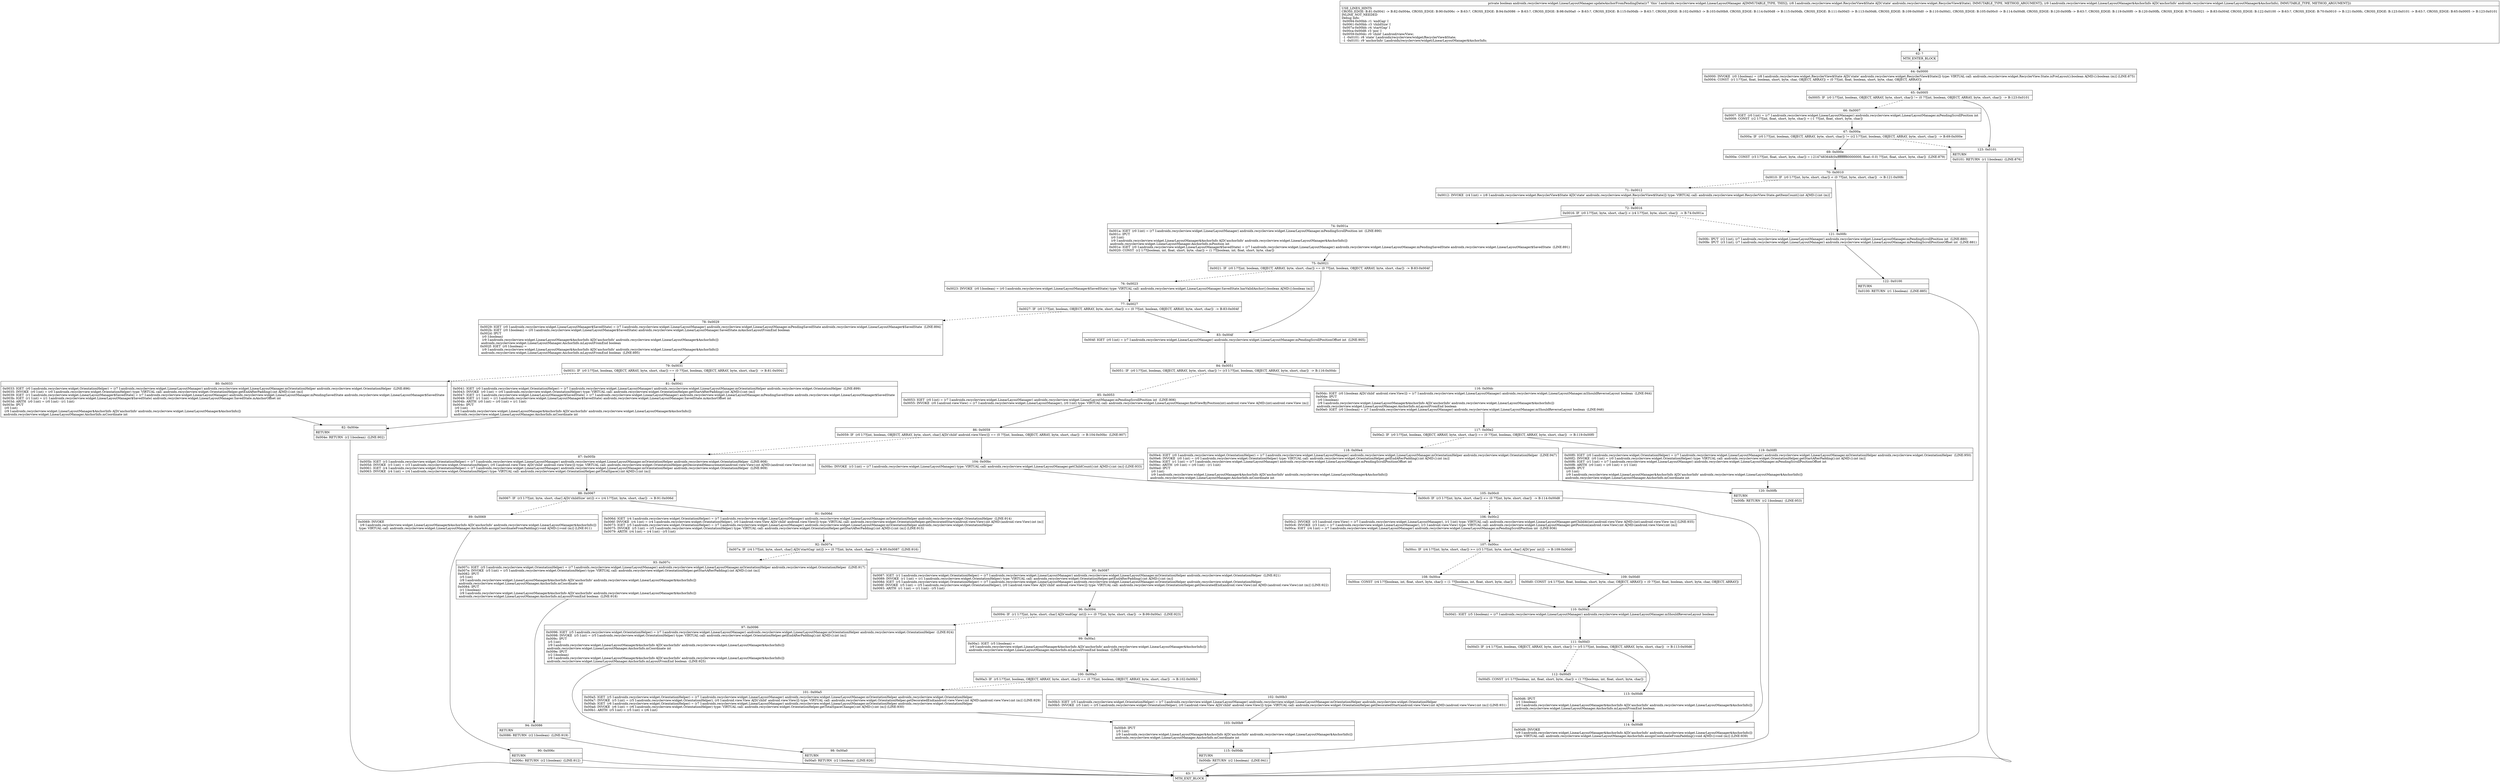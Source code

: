 digraph "CFG forandroidx.recyclerview.widget.LinearLayoutManager.updateAnchorFromPendingData(Landroidx\/recyclerview\/widget\/RecyclerView$State;Landroidx\/recyclerview\/widget\/LinearLayoutManager$AnchorInfo;)Z" {
Node_62 [shape=record,label="{62\:\ ?|MTH_ENTER_BLOCK\l}"];
Node_64 [shape=record,label="{64\:\ 0x0000|0x0000: INVOKE  (r0 I:boolean) = (r8 I:androidx.recyclerview.widget.RecyclerView$State A[D('state' androidx.recyclerview.widget.RecyclerView$State)]) type: VIRTUAL call: androidx.recyclerview.widget.RecyclerView.State.isPreLayout():boolean A[MD:():boolean (m)] (LINE:875)\l0x0004: CONST  (r1 I:??[int, float, boolean, short, byte, char, OBJECT, ARRAY]) = (0 ??[int, float, boolean, short, byte, char, OBJECT, ARRAY]) \l}"];
Node_65 [shape=record,label="{65\:\ 0x0005|0x0005: IF  (r0 I:??[int, boolean, OBJECT, ARRAY, byte, short, char]) != (0 ??[int, boolean, OBJECT, ARRAY, byte, short, char])  \-\> B:123:0x0101 \l}"];
Node_66 [shape=record,label="{66\:\ 0x0007|0x0007: IGET  (r0 I:int) = (r7 I:androidx.recyclerview.widget.LinearLayoutManager) androidx.recyclerview.widget.LinearLayoutManager.mPendingScrollPosition int \l0x0009: CONST  (r2 I:??[int, float, short, byte, char]) = (\-1 ??[int, float, short, byte, char]) \l}"];
Node_67 [shape=record,label="{67\:\ 0x000a|0x000a: IF  (r0 I:??[int, boolean, OBJECT, ARRAY, byte, short, char]) != (r2 I:??[int, boolean, OBJECT, ARRAY, byte, short, char])  \-\> B:69:0x000e \l}"];
Node_69 [shape=record,label="{69\:\ 0x000e|0x000e: CONST  (r3 I:??[int, float, short, byte, char]) = (\-2147483648(0xffffffff80000000, float:\-0.0) ??[int, float, short, byte, char])  (LINE:879)\l}"];
Node_70 [shape=record,label="{70\:\ 0x0010|0x0010: IF  (r0 I:??[int, byte, short, char]) \< (0 ??[int, byte, short, char])  \-\> B:121:0x00fc \l}"];
Node_71 [shape=record,label="{71\:\ 0x0012|0x0012: INVOKE  (r4 I:int) = (r8 I:androidx.recyclerview.widget.RecyclerView$State A[D('state' androidx.recyclerview.widget.RecyclerView$State)]) type: VIRTUAL call: androidx.recyclerview.widget.RecyclerView.State.getItemCount():int A[MD:():int (m)]\l}"];
Node_72 [shape=record,label="{72\:\ 0x0016|0x0016: IF  (r0 I:??[int, byte, short, char]) \< (r4 I:??[int, byte, short, char])  \-\> B:74:0x001a \l}"];
Node_74 [shape=record,label="{74\:\ 0x001a|0x001a: IGET  (r0 I:int) = (r7 I:androidx.recyclerview.widget.LinearLayoutManager) androidx.recyclerview.widget.LinearLayoutManager.mPendingScrollPosition int  (LINE:890)\l0x001c: IPUT  \l  (r0 I:int)\l  (r9 I:androidx.recyclerview.widget.LinearLayoutManager$AnchorInfo A[D('anchorInfo' androidx.recyclerview.widget.LinearLayoutManager$AnchorInfo)])\l androidx.recyclerview.widget.LinearLayoutManager.AnchorInfo.mPosition int \l0x001e: IGET  (r0 I:androidx.recyclerview.widget.LinearLayoutManager$SavedState) = (r7 I:androidx.recyclerview.widget.LinearLayoutManager) androidx.recyclerview.widget.LinearLayoutManager.mPendingSavedState androidx.recyclerview.widget.LinearLayoutManager$SavedState  (LINE:891)\l0x0020: CONST  (r2 I:??[boolean, int, float, short, byte, char]) = (1 ??[boolean, int, float, short, byte, char]) \l}"];
Node_75 [shape=record,label="{75\:\ 0x0021|0x0021: IF  (r0 I:??[int, boolean, OBJECT, ARRAY, byte, short, char]) == (0 ??[int, boolean, OBJECT, ARRAY, byte, short, char])  \-\> B:83:0x004f \l}"];
Node_76 [shape=record,label="{76\:\ 0x0023|0x0023: INVOKE  (r0 I:boolean) = (r0 I:androidx.recyclerview.widget.LinearLayoutManager$SavedState) type: VIRTUAL call: androidx.recyclerview.widget.LinearLayoutManager.SavedState.hasValidAnchor():boolean A[MD:():boolean (m)]\l}"];
Node_77 [shape=record,label="{77\:\ 0x0027|0x0027: IF  (r0 I:??[int, boolean, OBJECT, ARRAY, byte, short, char]) == (0 ??[int, boolean, OBJECT, ARRAY, byte, short, char])  \-\> B:83:0x004f \l}"];
Node_78 [shape=record,label="{78\:\ 0x0029|0x0029: IGET  (r0 I:androidx.recyclerview.widget.LinearLayoutManager$SavedState) = (r7 I:androidx.recyclerview.widget.LinearLayoutManager) androidx.recyclerview.widget.LinearLayoutManager.mPendingSavedState androidx.recyclerview.widget.LinearLayoutManager$SavedState  (LINE:894)\l0x002b: IGET  (r0 I:boolean) = (r0 I:androidx.recyclerview.widget.LinearLayoutManager$SavedState) androidx.recyclerview.widget.LinearLayoutManager.SavedState.mAnchorLayoutFromEnd boolean \l0x002d: IPUT  \l  (r0 I:boolean)\l  (r9 I:androidx.recyclerview.widget.LinearLayoutManager$AnchorInfo A[D('anchorInfo' androidx.recyclerview.widget.LinearLayoutManager$AnchorInfo)])\l androidx.recyclerview.widget.LinearLayoutManager.AnchorInfo.mLayoutFromEnd boolean \l0x002f: IGET  (r0 I:boolean) = \l  (r9 I:androidx.recyclerview.widget.LinearLayoutManager$AnchorInfo A[D('anchorInfo' androidx.recyclerview.widget.LinearLayoutManager$AnchorInfo)])\l androidx.recyclerview.widget.LinearLayoutManager.AnchorInfo.mLayoutFromEnd boolean  (LINE:895)\l}"];
Node_79 [shape=record,label="{79\:\ 0x0031|0x0031: IF  (r0 I:??[int, boolean, OBJECT, ARRAY, byte, short, char]) == (0 ??[int, boolean, OBJECT, ARRAY, byte, short, char])  \-\> B:81:0x0041 \l}"];
Node_80 [shape=record,label="{80\:\ 0x0033|0x0033: IGET  (r0 I:androidx.recyclerview.widget.OrientationHelper) = (r7 I:androidx.recyclerview.widget.LinearLayoutManager) androidx.recyclerview.widget.LinearLayoutManager.mOrientationHelper androidx.recyclerview.widget.OrientationHelper  (LINE:896)\l0x0035: INVOKE  (r0 I:int) = (r0 I:androidx.recyclerview.widget.OrientationHelper) type: VIRTUAL call: androidx.recyclerview.widget.OrientationHelper.getEndAfterPadding():int A[MD:():int (m)]\l0x0039: IGET  (r1 I:androidx.recyclerview.widget.LinearLayoutManager$SavedState) = (r7 I:androidx.recyclerview.widget.LinearLayoutManager) androidx.recyclerview.widget.LinearLayoutManager.mPendingSavedState androidx.recyclerview.widget.LinearLayoutManager$SavedState \l0x003b: IGET  (r1 I:int) = (r1 I:androidx.recyclerview.widget.LinearLayoutManager$SavedState) androidx.recyclerview.widget.LinearLayoutManager.SavedState.mAnchorOffset int \l0x003d: ARITH  (r0 I:int) = (r0 I:int) \- (r1 I:int) \l0x003e: IPUT  \l  (r0 I:int)\l  (r9 I:androidx.recyclerview.widget.LinearLayoutManager$AnchorInfo A[D('anchorInfo' androidx.recyclerview.widget.LinearLayoutManager$AnchorInfo)])\l androidx.recyclerview.widget.LinearLayoutManager.AnchorInfo.mCoordinate int \l}"];
Node_82 [shape=record,label="{82\:\ 0x004e|RETURN\l|0x004e: RETURN  (r2 I:boolean)  (LINE:902)\l}"];
Node_63 [shape=record,label="{63\:\ ?|MTH_EXIT_BLOCK\l}"];
Node_81 [shape=record,label="{81\:\ 0x0041|0x0041: IGET  (r0 I:androidx.recyclerview.widget.OrientationHelper) = (r7 I:androidx.recyclerview.widget.LinearLayoutManager) androidx.recyclerview.widget.LinearLayoutManager.mOrientationHelper androidx.recyclerview.widget.OrientationHelper  (LINE:899)\l0x0043: INVOKE  (r0 I:int) = (r0 I:androidx.recyclerview.widget.OrientationHelper) type: VIRTUAL call: androidx.recyclerview.widget.OrientationHelper.getStartAfterPadding():int A[MD:():int (m)]\l0x0047: IGET  (r1 I:androidx.recyclerview.widget.LinearLayoutManager$SavedState) = (r7 I:androidx.recyclerview.widget.LinearLayoutManager) androidx.recyclerview.widget.LinearLayoutManager.mPendingSavedState androidx.recyclerview.widget.LinearLayoutManager$SavedState \l0x0049: IGET  (r1 I:int) = (r1 I:androidx.recyclerview.widget.LinearLayoutManager$SavedState) androidx.recyclerview.widget.LinearLayoutManager.SavedState.mAnchorOffset int \l0x004b: ARITH  (r0 I:int) = (r0 I:int) + (r1 I:int) \l0x004c: IPUT  \l  (r0 I:int)\l  (r9 I:androidx.recyclerview.widget.LinearLayoutManager$AnchorInfo A[D('anchorInfo' androidx.recyclerview.widget.LinearLayoutManager$AnchorInfo)])\l androidx.recyclerview.widget.LinearLayoutManager.AnchorInfo.mCoordinate int \l}"];
Node_83 [shape=record,label="{83\:\ 0x004f|0x004f: IGET  (r0 I:int) = (r7 I:androidx.recyclerview.widget.LinearLayoutManager) androidx.recyclerview.widget.LinearLayoutManager.mPendingScrollPositionOffset int  (LINE:905)\l}"];
Node_84 [shape=record,label="{84\:\ 0x0051|0x0051: IF  (r0 I:??[int, boolean, OBJECT, ARRAY, byte, short, char]) != (r3 I:??[int, boolean, OBJECT, ARRAY, byte, short, char])  \-\> B:116:0x00dc \l}"];
Node_85 [shape=record,label="{85\:\ 0x0053|0x0053: IGET  (r0 I:int) = (r7 I:androidx.recyclerview.widget.LinearLayoutManager) androidx.recyclerview.widget.LinearLayoutManager.mPendingScrollPosition int  (LINE:906)\l0x0055: INVOKE  (r0 I:android.view.View) = (r7 I:androidx.recyclerview.widget.LinearLayoutManager), (r0 I:int) type: VIRTUAL call: androidx.recyclerview.widget.LinearLayoutManager.findViewByPosition(int):android.view.View A[MD:(int):android.view.View (m)]\l}"];
Node_86 [shape=record,label="{86\:\ 0x0059|0x0059: IF  (r0 I:??[int, boolean, OBJECT, ARRAY, byte, short, char] A[D('child' android.view.View)]) == (0 ??[int, boolean, OBJECT, ARRAY, byte, short, char])  \-\> B:104:0x00bc  (LINE:907)\l}"];
Node_87 [shape=record,label="{87\:\ 0x005b|0x005b: IGET  (r3 I:androidx.recyclerview.widget.OrientationHelper) = (r7 I:androidx.recyclerview.widget.LinearLayoutManager) androidx.recyclerview.widget.LinearLayoutManager.mOrientationHelper androidx.recyclerview.widget.OrientationHelper  (LINE:908)\l0x005d: INVOKE  (r3 I:int) = (r3 I:androidx.recyclerview.widget.OrientationHelper), (r0 I:android.view.View A[D('child' android.view.View)]) type: VIRTUAL call: androidx.recyclerview.widget.OrientationHelper.getDecoratedMeasurement(android.view.View):int A[MD:(android.view.View):int (m)]\l0x0061: IGET  (r4 I:androidx.recyclerview.widget.OrientationHelper) = (r7 I:androidx.recyclerview.widget.LinearLayoutManager) androidx.recyclerview.widget.LinearLayoutManager.mOrientationHelper androidx.recyclerview.widget.OrientationHelper  (LINE:909)\l0x0063: INVOKE  (r4 I:int) = (r4 I:androidx.recyclerview.widget.OrientationHelper) type: VIRTUAL call: androidx.recyclerview.widget.OrientationHelper.getTotalSpace():int A[MD:():int (m)]\l}"];
Node_88 [shape=record,label="{88\:\ 0x0067|0x0067: IF  (r3 I:??[int, byte, short, char] A[D('childSize' int)]) \<= (r4 I:??[int, byte, short, char])  \-\> B:91:0x006d \l}"];
Node_89 [shape=record,label="{89\:\ 0x0069|0x0069: INVOKE  \l  (r9 I:androidx.recyclerview.widget.LinearLayoutManager$AnchorInfo A[D('anchorInfo' androidx.recyclerview.widget.LinearLayoutManager$AnchorInfo)])\l type: VIRTUAL call: androidx.recyclerview.widget.LinearLayoutManager.AnchorInfo.assignCoordinateFromPadding():void A[MD:():void (m)] (LINE:911)\l}"];
Node_90 [shape=record,label="{90\:\ 0x006c|RETURN\l|0x006c: RETURN  (r2 I:boolean)  (LINE:912)\l}"];
Node_91 [shape=record,label="{91\:\ 0x006d|0x006d: IGET  (r4 I:androidx.recyclerview.widget.OrientationHelper) = (r7 I:androidx.recyclerview.widget.LinearLayoutManager) androidx.recyclerview.widget.LinearLayoutManager.mOrientationHelper androidx.recyclerview.widget.OrientationHelper  (LINE:914)\l0x006f: INVOKE  (r4 I:int) = (r4 I:androidx.recyclerview.widget.OrientationHelper), (r0 I:android.view.View A[D('child' android.view.View)]) type: VIRTUAL call: androidx.recyclerview.widget.OrientationHelper.getDecoratedStart(android.view.View):int A[MD:(android.view.View):int (m)]\l0x0073: IGET  (r5 I:androidx.recyclerview.widget.OrientationHelper) = (r7 I:androidx.recyclerview.widget.LinearLayoutManager) androidx.recyclerview.widget.LinearLayoutManager.mOrientationHelper androidx.recyclerview.widget.OrientationHelper \l0x0075: INVOKE  (r5 I:int) = (r5 I:androidx.recyclerview.widget.OrientationHelper) type: VIRTUAL call: androidx.recyclerview.widget.OrientationHelper.getStartAfterPadding():int A[MD:():int (m)] (LINE:915)\l0x0079: ARITH  (r4 I:int) = (r4 I:int) \- (r5 I:int) \l}"];
Node_92 [shape=record,label="{92\:\ 0x007a|0x007a: IF  (r4 I:??[int, byte, short, char] A[D('startGap' int)]) \>= (0 ??[int, byte, short, char])  \-\> B:95:0x0087  (LINE:916)\l}"];
Node_93 [shape=record,label="{93\:\ 0x007c|0x007c: IGET  (r5 I:androidx.recyclerview.widget.OrientationHelper) = (r7 I:androidx.recyclerview.widget.LinearLayoutManager) androidx.recyclerview.widget.LinearLayoutManager.mOrientationHelper androidx.recyclerview.widget.OrientationHelper  (LINE:917)\l0x007e: INVOKE  (r5 I:int) = (r5 I:androidx.recyclerview.widget.OrientationHelper) type: VIRTUAL call: androidx.recyclerview.widget.OrientationHelper.getStartAfterPadding():int A[MD:():int (m)]\l0x0082: IPUT  \l  (r5 I:int)\l  (r9 I:androidx.recyclerview.widget.LinearLayoutManager$AnchorInfo A[D('anchorInfo' androidx.recyclerview.widget.LinearLayoutManager$AnchorInfo)])\l androidx.recyclerview.widget.LinearLayoutManager.AnchorInfo.mCoordinate int \l0x0084: IPUT  \l  (r1 I:boolean)\l  (r9 I:androidx.recyclerview.widget.LinearLayoutManager$AnchorInfo A[D('anchorInfo' androidx.recyclerview.widget.LinearLayoutManager$AnchorInfo)])\l androidx.recyclerview.widget.LinearLayoutManager.AnchorInfo.mLayoutFromEnd boolean  (LINE:918)\l}"];
Node_94 [shape=record,label="{94\:\ 0x0086|RETURN\l|0x0086: RETURN  (r2 I:boolean)  (LINE:919)\l}"];
Node_95 [shape=record,label="{95\:\ 0x0087|0x0087: IGET  (r1 I:androidx.recyclerview.widget.OrientationHelper) = (r7 I:androidx.recyclerview.widget.LinearLayoutManager) androidx.recyclerview.widget.LinearLayoutManager.mOrientationHelper androidx.recyclerview.widget.OrientationHelper  (LINE:921)\l0x0089: INVOKE  (r1 I:int) = (r1 I:androidx.recyclerview.widget.OrientationHelper) type: VIRTUAL call: androidx.recyclerview.widget.OrientationHelper.getEndAfterPadding():int A[MD:():int (m)]\l0x008d: IGET  (r5 I:androidx.recyclerview.widget.OrientationHelper) = (r7 I:androidx.recyclerview.widget.LinearLayoutManager) androidx.recyclerview.widget.LinearLayoutManager.mOrientationHelper androidx.recyclerview.widget.OrientationHelper \l0x008f: INVOKE  (r5 I:int) = (r5 I:androidx.recyclerview.widget.OrientationHelper), (r0 I:android.view.View A[D('child' android.view.View)]) type: VIRTUAL call: androidx.recyclerview.widget.OrientationHelper.getDecoratedEnd(android.view.View):int A[MD:(android.view.View):int (m)] (LINE:922)\l0x0093: ARITH  (r1 I:int) = (r1 I:int) \- (r5 I:int) \l}"];
Node_96 [shape=record,label="{96\:\ 0x0094|0x0094: IF  (r1 I:??[int, byte, short, char] A[D('endGap' int)]) \>= (0 ??[int, byte, short, char])  \-\> B:99:0x00a1  (LINE:923)\l}"];
Node_97 [shape=record,label="{97\:\ 0x0096|0x0096: IGET  (r5 I:androidx.recyclerview.widget.OrientationHelper) = (r7 I:androidx.recyclerview.widget.LinearLayoutManager) androidx.recyclerview.widget.LinearLayoutManager.mOrientationHelper androidx.recyclerview.widget.OrientationHelper  (LINE:924)\l0x0098: INVOKE  (r5 I:int) = (r5 I:androidx.recyclerview.widget.OrientationHelper) type: VIRTUAL call: androidx.recyclerview.widget.OrientationHelper.getEndAfterPadding():int A[MD:():int (m)]\l0x009c: IPUT  \l  (r5 I:int)\l  (r9 I:androidx.recyclerview.widget.LinearLayoutManager$AnchorInfo A[D('anchorInfo' androidx.recyclerview.widget.LinearLayoutManager$AnchorInfo)])\l androidx.recyclerview.widget.LinearLayoutManager.AnchorInfo.mCoordinate int \l0x009e: IPUT  \l  (r2 I:boolean)\l  (r9 I:androidx.recyclerview.widget.LinearLayoutManager$AnchorInfo A[D('anchorInfo' androidx.recyclerview.widget.LinearLayoutManager$AnchorInfo)])\l androidx.recyclerview.widget.LinearLayoutManager.AnchorInfo.mLayoutFromEnd boolean  (LINE:925)\l}"];
Node_98 [shape=record,label="{98\:\ 0x00a0|RETURN\l|0x00a0: RETURN  (r2 I:boolean)  (LINE:926)\l}"];
Node_99 [shape=record,label="{99\:\ 0x00a1|0x00a1: IGET  (r5 I:boolean) = \l  (r9 I:androidx.recyclerview.widget.LinearLayoutManager$AnchorInfo A[D('anchorInfo' androidx.recyclerview.widget.LinearLayoutManager$AnchorInfo)])\l androidx.recyclerview.widget.LinearLayoutManager.AnchorInfo.mLayoutFromEnd boolean  (LINE:928)\l}"];
Node_100 [shape=record,label="{100\:\ 0x00a3|0x00a3: IF  (r5 I:??[int, boolean, OBJECT, ARRAY, byte, short, char]) == (0 ??[int, boolean, OBJECT, ARRAY, byte, short, char])  \-\> B:102:0x00b3 \l}"];
Node_101 [shape=record,label="{101\:\ 0x00a5|0x00a5: IGET  (r5 I:androidx.recyclerview.widget.OrientationHelper) = (r7 I:androidx.recyclerview.widget.LinearLayoutManager) androidx.recyclerview.widget.LinearLayoutManager.mOrientationHelper androidx.recyclerview.widget.OrientationHelper \l0x00a7: INVOKE  (r5 I:int) = (r5 I:androidx.recyclerview.widget.OrientationHelper), (r0 I:android.view.View A[D('child' android.view.View)]) type: VIRTUAL call: androidx.recyclerview.widget.OrientationHelper.getDecoratedEnd(android.view.View):int A[MD:(android.view.View):int (m)] (LINE:929)\l0x00ab: IGET  (r6 I:androidx.recyclerview.widget.OrientationHelper) = (r7 I:androidx.recyclerview.widget.LinearLayoutManager) androidx.recyclerview.widget.LinearLayoutManager.mOrientationHelper androidx.recyclerview.widget.OrientationHelper \l0x00ad: INVOKE  (r6 I:int) = (r6 I:androidx.recyclerview.widget.OrientationHelper) type: VIRTUAL call: androidx.recyclerview.widget.OrientationHelper.getTotalSpaceChange():int A[MD:():int (m)] (LINE:930)\l0x00b1: ARITH  (r5 I:int) = (r5 I:int) + (r6 I:int) \l}"];
Node_103 [shape=record,label="{103\:\ 0x00b9|0x00b9: IPUT  \l  (r5 I:int)\l  (r9 I:androidx.recyclerview.widget.LinearLayoutManager$AnchorInfo A[D('anchorInfo' androidx.recyclerview.widget.LinearLayoutManager$AnchorInfo)])\l androidx.recyclerview.widget.LinearLayoutManager.AnchorInfo.mCoordinate int \l}"];
Node_115 [shape=record,label="{115\:\ 0x00db|RETURN\l|0x00db: RETURN  (r2 I:boolean)  (LINE:941)\l}"];
Node_102 [shape=record,label="{102\:\ 0x00b3|0x00b3: IGET  (r5 I:androidx.recyclerview.widget.OrientationHelper) = (r7 I:androidx.recyclerview.widget.LinearLayoutManager) androidx.recyclerview.widget.LinearLayoutManager.mOrientationHelper androidx.recyclerview.widget.OrientationHelper \l0x00b5: INVOKE  (r5 I:int) = (r5 I:androidx.recyclerview.widget.OrientationHelper), (r0 I:android.view.View A[D('child' android.view.View)]) type: VIRTUAL call: androidx.recyclerview.widget.OrientationHelper.getDecoratedStart(android.view.View):int A[MD:(android.view.View):int (m)] (LINE:931)\l}"];
Node_104 [shape=record,label="{104\:\ 0x00bc|0x00bc: INVOKE  (r3 I:int) = (r7 I:androidx.recyclerview.widget.LinearLayoutManager) type: VIRTUAL call: androidx.recyclerview.widget.LinearLayoutManager.getChildCount():int A[MD:():int (m)] (LINE:933)\l}"];
Node_105 [shape=record,label="{105\:\ 0x00c0|0x00c0: IF  (r3 I:??[int, byte, short, char]) \<= (0 ??[int, byte, short, char])  \-\> B:114:0x00d8 \l}"];
Node_106 [shape=record,label="{106\:\ 0x00c2|0x00c2: INVOKE  (r3 I:android.view.View) = (r7 I:androidx.recyclerview.widget.LinearLayoutManager), (r1 I:int) type: VIRTUAL call: androidx.recyclerview.widget.LinearLayoutManager.getChildAt(int):android.view.View A[MD:(int):android.view.View (m)] (LINE:935)\l0x00c6: INVOKE  (r3 I:int) = (r7 I:androidx.recyclerview.widget.LinearLayoutManager), (r3 I:android.view.View) type: VIRTUAL call: androidx.recyclerview.widget.LinearLayoutManager.getPosition(android.view.View):int A[MD:(android.view.View):int (m)]\l0x00ca: IGET  (r4 I:int) = (r7 I:androidx.recyclerview.widget.LinearLayoutManager) androidx.recyclerview.widget.LinearLayoutManager.mPendingScrollPosition int  (LINE:936)\l}"];
Node_107 [shape=record,label="{107\:\ 0x00cc|0x00cc: IF  (r4 I:??[int, byte, short, char]) \>= (r3 I:??[int, byte, short, char] A[D('pos' int)])  \-\> B:109:0x00d0 \l}"];
Node_108 [shape=record,label="{108\:\ 0x00ce|0x00ce: CONST  (r4 I:??[boolean, int, float, short, byte, char]) = (1 ??[boolean, int, float, short, byte, char]) \l}"];
Node_110 [shape=record,label="{110\:\ 0x00d1|0x00d1: IGET  (r5 I:boolean) = (r7 I:androidx.recyclerview.widget.LinearLayoutManager) androidx.recyclerview.widget.LinearLayoutManager.mShouldReverseLayout boolean \l}"];
Node_111 [shape=record,label="{111\:\ 0x00d3|0x00d3: IF  (r4 I:??[int, boolean, OBJECT, ARRAY, byte, short, char]) != (r5 I:??[int, boolean, OBJECT, ARRAY, byte, short, char])  \-\> B:113:0x00d6 \l}"];
Node_112 [shape=record,label="{112\:\ 0x00d5|0x00d5: CONST  (r1 I:??[boolean, int, float, short, byte, char]) = (1 ??[boolean, int, float, short, byte, char]) \l}"];
Node_113 [shape=record,label="{113\:\ 0x00d6|0x00d6: IPUT  \l  (r1 I:boolean)\l  (r9 I:androidx.recyclerview.widget.LinearLayoutManager$AnchorInfo A[D('anchorInfo' androidx.recyclerview.widget.LinearLayoutManager$AnchorInfo)])\l androidx.recyclerview.widget.LinearLayoutManager.AnchorInfo.mLayoutFromEnd boolean \l}"];
Node_109 [shape=record,label="{109\:\ 0x00d0|0x00d0: CONST  (r4 I:??[int, float, boolean, short, byte, char, OBJECT, ARRAY]) = (0 ??[int, float, boolean, short, byte, char, OBJECT, ARRAY]) \l}"];
Node_114 [shape=record,label="{114\:\ 0x00d8|0x00d8: INVOKE  \l  (r9 I:androidx.recyclerview.widget.LinearLayoutManager$AnchorInfo A[D('anchorInfo' androidx.recyclerview.widget.LinearLayoutManager$AnchorInfo)])\l type: VIRTUAL call: androidx.recyclerview.widget.LinearLayoutManager.AnchorInfo.assignCoordinateFromPadding():void A[MD:():void (m)] (LINE:939)\l}"];
Node_116 [shape=record,label="{116\:\ 0x00dc|0x00dc: IGET  (r0 I:boolean A[D('child' android.view.View)]) = (r7 I:androidx.recyclerview.widget.LinearLayoutManager) androidx.recyclerview.widget.LinearLayoutManager.mShouldReverseLayout boolean  (LINE:944)\l0x00de: IPUT  \l  (r0 I:boolean)\l  (r9 I:androidx.recyclerview.widget.LinearLayoutManager$AnchorInfo A[D('anchorInfo' androidx.recyclerview.widget.LinearLayoutManager$AnchorInfo)])\l androidx.recyclerview.widget.LinearLayoutManager.AnchorInfo.mLayoutFromEnd boolean \l0x00e0: IGET  (r0 I:boolean) = (r7 I:androidx.recyclerview.widget.LinearLayoutManager) androidx.recyclerview.widget.LinearLayoutManager.mShouldReverseLayout boolean  (LINE:946)\l}"];
Node_117 [shape=record,label="{117\:\ 0x00e2|0x00e2: IF  (r0 I:??[int, boolean, OBJECT, ARRAY, byte, short, char]) == (0 ??[int, boolean, OBJECT, ARRAY, byte, short, char])  \-\> B:119:0x00f0 \l}"];
Node_118 [shape=record,label="{118\:\ 0x00e4|0x00e4: IGET  (r0 I:androidx.recyclerview.widget.OrientationHelper) = (r7 I:androidx.recyclerview.widget.LinearLayoutManager) androidx.recyclerview.widget.LinearLayoutManager.mOrientationHelper androidx.recyclerview.widget.OrientationHelper  (LINE:947)\l0x00e6: INVOKE  (r0 I:int) = (r0 I:androidx.recyclerview.widget.OrientationHelper) type: VIRTUAL call: androidx.recyclerview.widget.OrientationHelper.getEndAfterPadding():int A[MD:():int (m)]\l0x00ea: IGET  (r1 I:int) = (r7 I:androidx.recyclerview.widget.LinearLayoutManager) androidx.recyclerview.widget.LinearLayoutManager.mPendingScrollPositionOffset int \l0x00ec: ARITH  (r0 I:int) = (r0 I:int) \- (r1 I:int) \l0x00ed: IPUT  \l  (r0 I:int)\l  (r9 I:androidx.recyclerview.widget.LinearLayoutManager$AnchorInfo A[D('anchorInfo' androidx.recyclerview.widget.LinearLayoutManager$AnchorInfo)])\l androidx.recyclerview.widget.LinearLayoutManager.AnchorInfo.mCoordinate int \l}"];
Node_120 [shape=record,label="{120\:\ 0x00fb|RETURN\l|0x00fb: RETURN  (r2 I:boolean)  (LINE:953)\l}"];
Node_119 [shape=record,label="{119\:\ 0x00f0|0x00f0: IGET  (r0 I:androidx.recyclerview.widget.OrientationHelper) = (r7 I:androidx.recyclerview.widget.LinearLayoutManager) androidx.recyclerview.widget.LinearLayoutManager.mOrientationHelper androidx.recyclerview.widget.OrientationHelper  (LINE:950)\l0x00f2: INVOKE  (r0 I:int) = (r0 I:androidx.recyclerview.widget.OrientationHelper) type: VIRTUAL call: androidx.recyclerview.widget.OrientationHelper.getStartAfterPadding():int A[MD:():int (m)]\l0x00f6: IGET  (r1 I:int) = (r7 I:androidx.recyclerview.widget.LinearLayoutManager) androidx.recyclerview.widget.LinearLayoutManager.mPendingScrollPositionOffset int \l0x00f8: ARITH  (r0 I:int) = (r0 I:int) + (r1 I:int) \l0x00f9: IPUT  \l  (r0 I:int)\l  (r9 I:androidx.recyclerview.widget.LinearLayoutManager$AnchorInfo A[D('anchorInfo' androidx.recyclerview.widget.LinearLayoutManager$AnchorInfo)])\l androidx.recyclerview.widget.LinearLayoutManager.AnchorInfo.mCoordinate int \l}"];
Node_121 [shape=record,label="{121\:\ 0x00fc|0x00fc: IPUT  (r2 I:int), (r7 I:androidx.recyclerview.widget.LinearLayoutManager) androidx.recyclerview.widget.LinearLayoutManager.mPendingScrollPosition int  (LINE:880)\l0x00fe: IPUT  (r3 I:int), (r7 I:androidx.recyclerview.widget.LinearLayoutManager) androidx.recyclerview.widget.LinearLayoutManager.mPendingScrollPositionOffset int  (LINE:881)\l}"];
Node_122 [shape=record,label="{122\:\ 0x0100|RETURN\l|0x0100: RETURN  (r1 I:boolean)  (LINE:885)\l}"];
Node_123 [shape=record,label="{123\:\ 0x0101|RETURN\l|0x0101: RETURN  (r1 I:boolean)  (LINE:876)\l}"];
MethodNode[shape=record,label="{private boolean androidx.recyclerview.widget.LinearLayoutManager.updateAnchorFromPendingData((r7 'this' I:androidx.recyclerview.widget.LinearLayoutManager A[IMMUTABLE_TYPE, THIS]), (r8 I:androidx.recyclerview.widget.RecyclerView$State A[D('state' androidx.recyclerview.widget.RecyclerView$State), IMMUTABLE_TYPE, METHOD_ARGUMENT]), (r9 I:androidx.recyclerview.widget.LinearLayoutManager$AnchorInfo A[D('anchorInfo' androidx.recyclerview.widget.LinearLayoutManager$AnchorInfo), IMMUTABLE_TYPE, METHOD_ARGUMENT]))  | USE_LINES_HINTS\lCROSS_EDGE: B:81:0x0041 \-\> B:82:0x004e, CROSS_EDGE: B:90:0x006c \-\> B:63:?, CROSS_EDGE: B:94:0x0086 \-\> B:63:?, CROSS_EDGE: B:98:0x00a0 \-\> B:63:?, CROSS_EDGE: B:115:0x00db \-\> B:63:?, CROSS_EDGE: B:102:0x00b3 \-\> B:103:0x00b9, CROSS_EDGE: B:114:0x00d8 \-\> B:115:0x00db, CROSS_EDGE: B:111:0x00d3 \-\> B:113:0x00d6, CROSS_EDGE: B:109:0x00d0 \-\> B:110:0x00d1, CROSS_EDGE: B:105:0x00c0 \-\> B:114:0x00d8, CROSS_EDGE: B:120:0x00fb \-\> B:63:?, CROSS_EDGE: B:119:0x00f0 \-\> B:120:0x00fb, CROSS_EDGE: B:75:0x0021 \-\> B:83:0x004f, CROSS_EDGE: B:122:0x0100 \-\> B:63:?, CROSS_EDGE: B:70:0x0010 \-\> B:121:0x00fc, CROSS_EDGE: B:123:0x0101 \-\> B:63:?, CROSS_EDGE: B:65:0x0005 \-\> B:123:0x0101\lINLINE_NOT_NEEDED\lDebug Info:\l  0x0094\-0x00bb: r1 'endGap' I\l  0x0061\-0x00bb: r3 'childSize' I\l  0x007a\-0x00bb: r4 'startGap' I\l  0x00ca\-0x00d8: r3 'pos' I\l  0x0059\-0x00dc: r0 'child' Landroid\/view\/View;\l  \-1 \-0x0101: r8 'state' Landroidx\/recyclerview\/widget\/RecyclerView$State;\l  \-1 \-0x0101: r9 'anchorInfo' Landroidx\/recyclerview\/widget\/LinearLayoutManager$AnchorInfo;\l}"];
MethodNode -> Node_62;Node_62 -> Node_64;
Node_64 -> Node_65;
Node_65 -> Node_66[style=dashed];
Node_65 -> Node_123;
Node_66 -> Node_67;
Node_67 -> Node_69;
Node_67 -> Node_123[style=dashed];
Node_69 -> Node_70;
Node_70 -> Node_71[style=dashed];
Node_70 -> Node_121;
Node_71 -> Node_72;
Node_72 -> Node_74;
Node_72 -> Node_121[style=dashed];
Node_74 -> Node_75;
Node_75 -> Node_76[style=dashed];
Node_75 -> Node_83;
Node_76 -> Node_77;
Node_77 -> Node_78[style=dashed];
Node_77 -> Node_83;
Node_78 -> Node_79;
Node_79 -> Node_80[style=dashed];
Node_79 -> Node_81;
Node_80 -> Node_82;
Node_82 -> Node_63;
Node_81 -> Node_82;
Node_83 -> Node_84;
Node_84 -> Node_85[style=dashed];
Node_84 -> Node_116;
Node_85 -> Node_86;
Node_86 -> Node_87[style=dashed];
Node_86 -> Node_104;
Node_87 -> Node_88;
Node_88 -> Node_89[style=dashed];
Node_88 -> Node_91;
Node_89 -> Node_90;
Node_90 -> Node_63;
Node_91 -> Node_92;
Node_92 -> Node_93[style=dashed];
Node_92 -> Node_95;
Node_93 -> Node_94;
Node_94 -> Node_63;
Node_95 -> Node_96;
Node_96 -> Node_97[style=dashed];
Node_96 -> Node_99;
Node_97 -> Node_98;
Node_98 -> Node_63;
Node_99 -> Node_100;
Node_100 -> Node_101[style=dashed];
Node_100 -> Node_102;
Node_101 -> Node_103;
Node_103 -> Node_115;
Node_115 -> Node_63;
Node_102 -> Node_103;
Node_104 -> Node_105;
Node_105 -> Node_106[style=dashed];
Node_105 -> Node_114;
Node_106 -> Node_107;
Node_107 -> Node_108[style=dashed];
Node_107 -> Node_109;
Node_108 -> Node_110;
Node_110 -> Node_111;
Node_111 -> Node_112[style=dashed];
Node_111 -> Node_113;
Node_112 -> Node_113;
Node_113 -> Node_114;
Node_109 -> Node_110;
Node_114 -> Node_115;
Node_116 -> Node_117;
Node_117 -> Node_118[style=dashed];
Node_117 -> Node_119;
Node_118 -> Node_120;
Node_120 -> Node_63;
Node_119 -> Node_120;
Node_121 -> Node_122;
Node_122 -> Node_63;
Node_123 -> Node_63;
}


